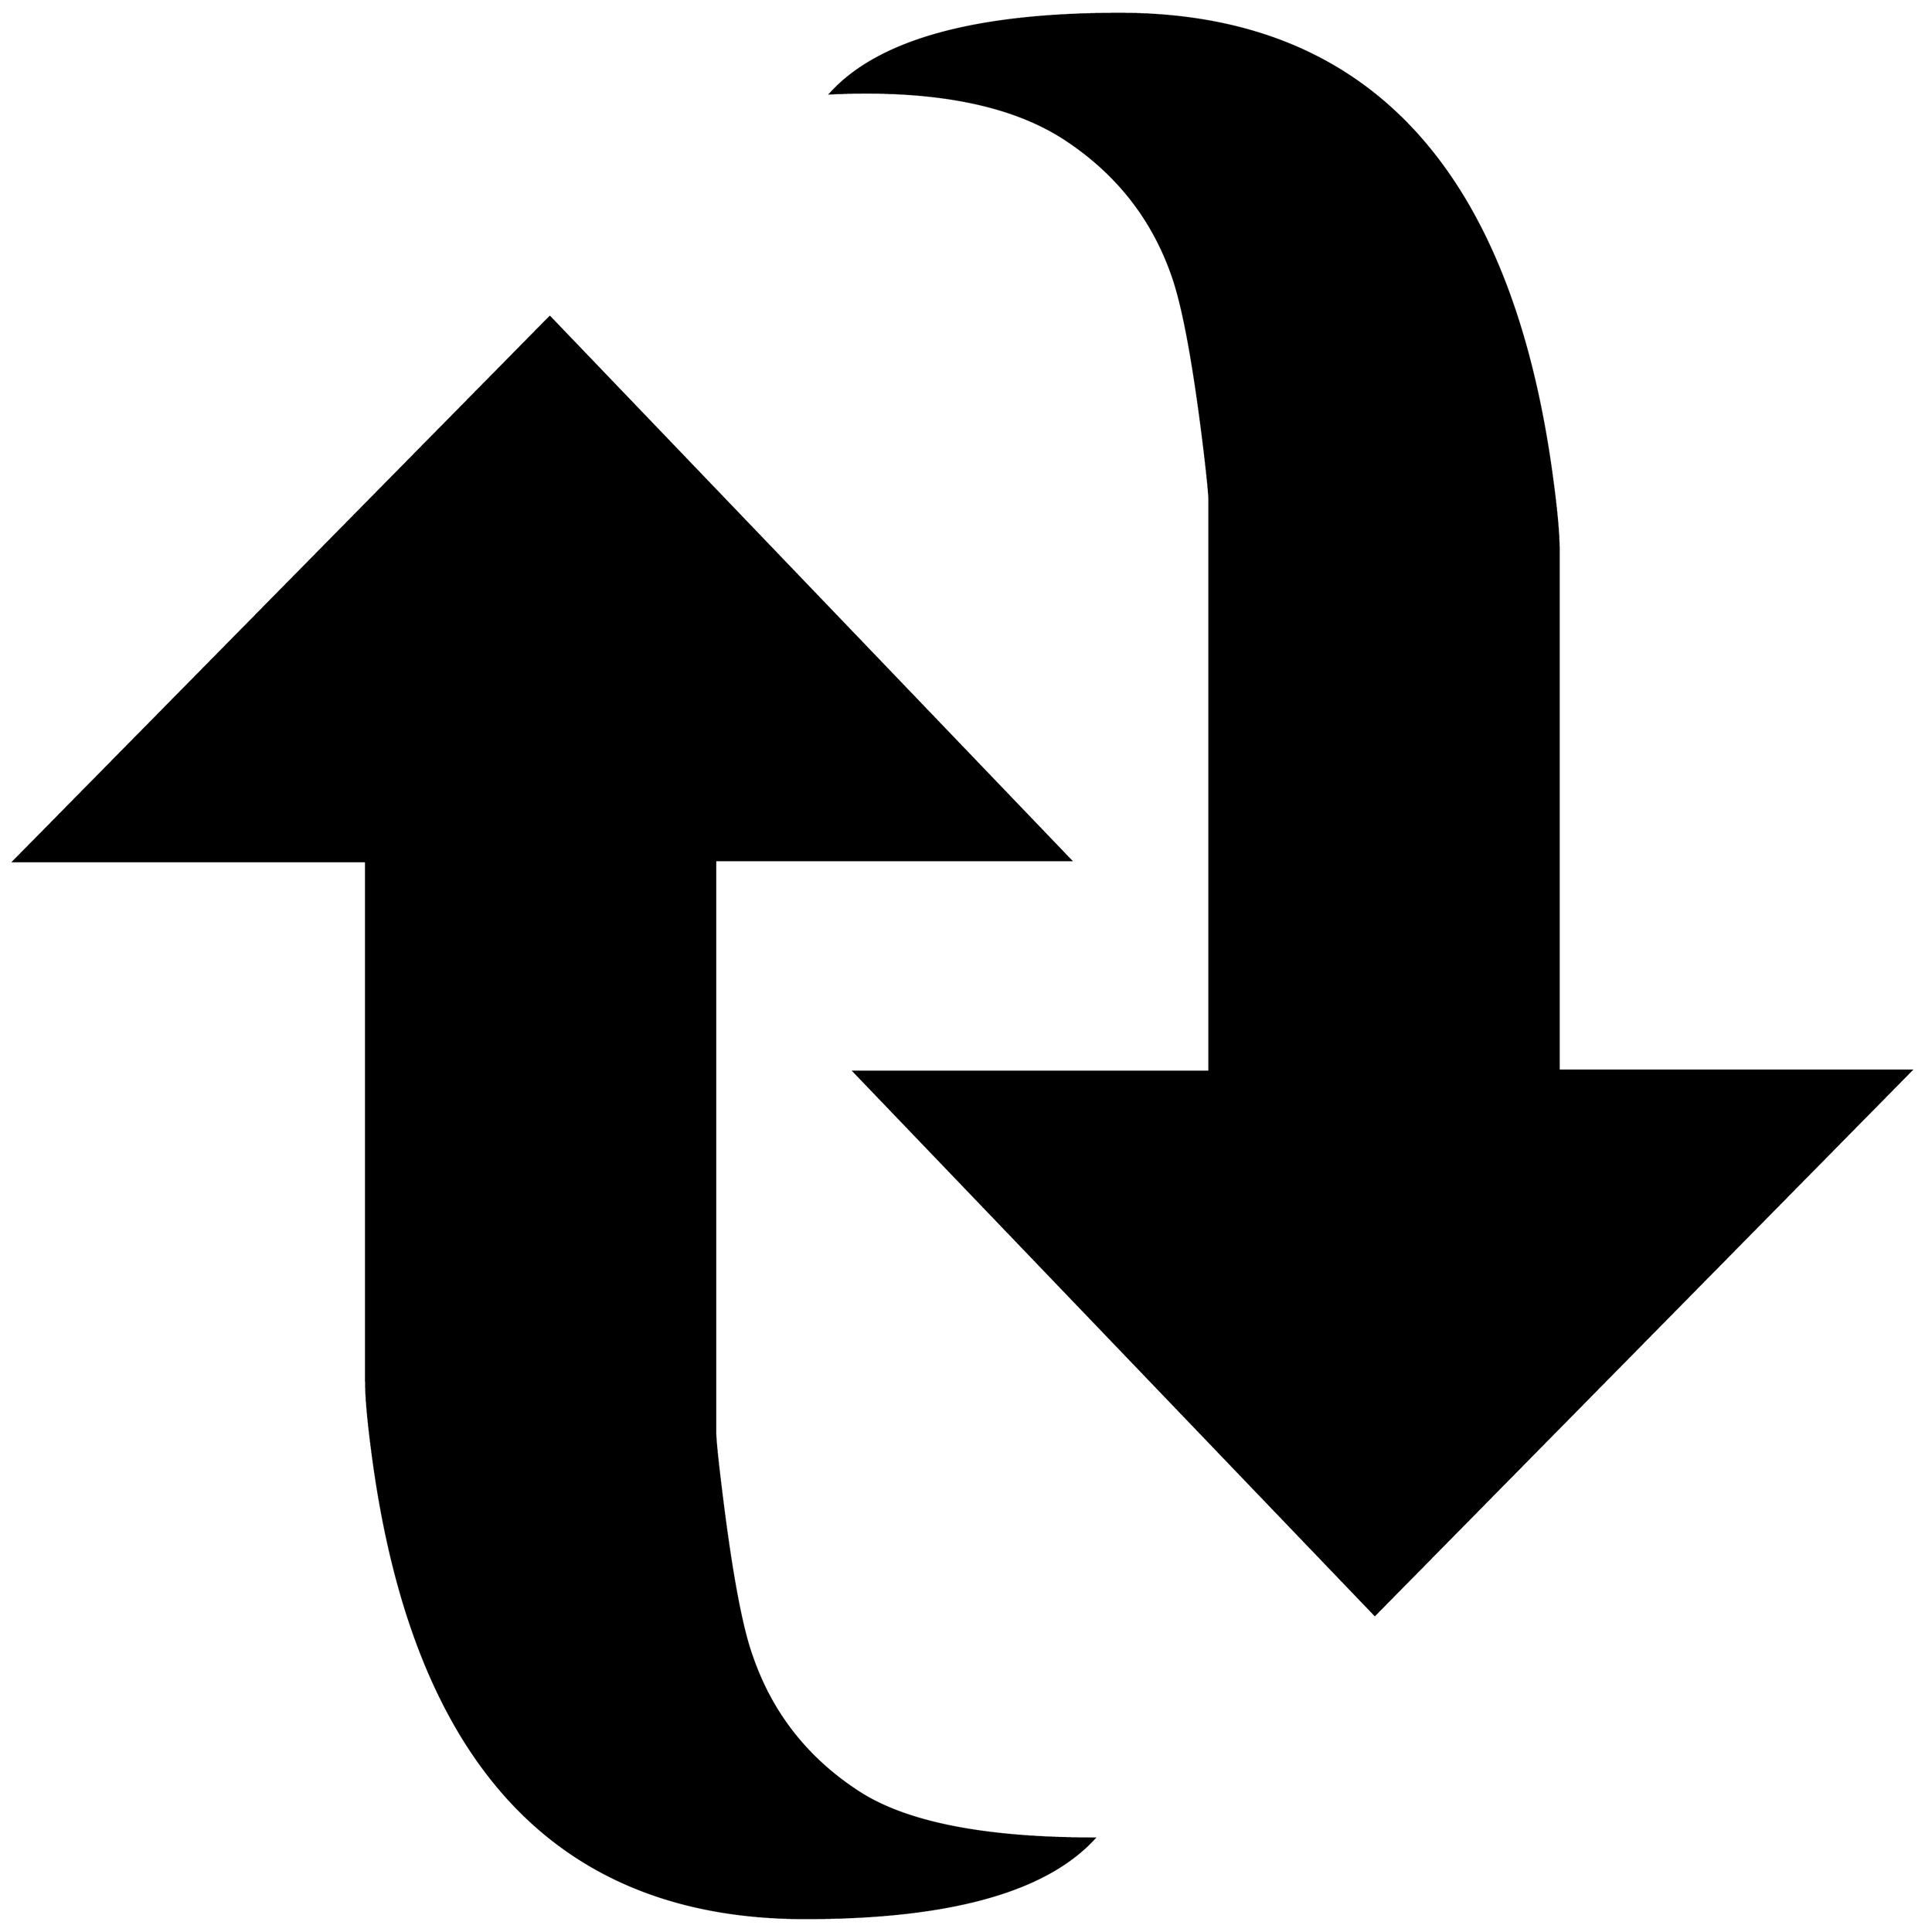 


\begin{tikzpicture}[y=0.80pt, x=0.80pt, yscale=-1.0, xscale=1.0, inner sep=0pt, outer sep=0pt]
\begin{scope}[shift={(100.0,1705.0)},nonzero rule]
  \path[draw=.,fill=.,line width=1.600pt] (1940.0,-479.0) --
    (1415.0,54.0) -- (905.0,-478.0) -- (1253.0,-478.0) --
    (1253.0,-1037.0) .. controls (1253.0,-1043.0) and
    (1251.333,-1060.0) .. (1248.0,-1088.0) .. controls
    (1238.0,-1170.0) and (1227.667,-1226.333) .. (1217.0,-1257.0) ..
    controls (1197.667,-1313.0) and (1162.667,-1357.667) ..
    (1112.0,-1391.0) .. controls (1059.333,-1425.667) and
    (982.667,-1440.667) .. (882.0,-1436.0) .. controls
    (929.333,-1488.0) and (1023.667,-1514.0) .. (1165.0,-1514.0) ..
    controls (1403.667,-1514.0) and (1544.333,-1366.333) ..
    (1587.0,-1071.0) .. controls (1592.333,-1033.667) and
    (1595.0,-1006.333) .. (1595.0,-989.0) -- (1595.0,-479.0) --
    (1940.0,-479.0) -- cycle(1140.0,273.0) .. controls
    (1092.0,325.0) and (997.667,351.0) .. (857.0,351.0) ..
    controls (617.667,351.0) and (477.0,203.333) .. (435.0,-92.0) ..
    controls (429.667,-130.0) and (427.0,-157.667) .. (427.0,-175.0)
    -- (427.0,-684.0) -- (82.0,-684.0) -- (607.0,-1217.0) --
    (1117.0,-685.0) -- (769.0,-685.0) -- (769.0,-125.0) ..
    controls (769.0,-118.333) and (770.667,-101.333) .. (774.0,-74.0)
    .. controls (784.0,9.333) and (794.333,65.667) .. (805.0,95.0) ..
    controls (824.333,151.0) and (859.333,195.333) .. (910.0,228.0) ..
    controls (956.667,258.0) and (1033.333,273.0) .. (1140.0,273.0)
    -- cycle;
\end{scope}

\end{tikzpicture}

